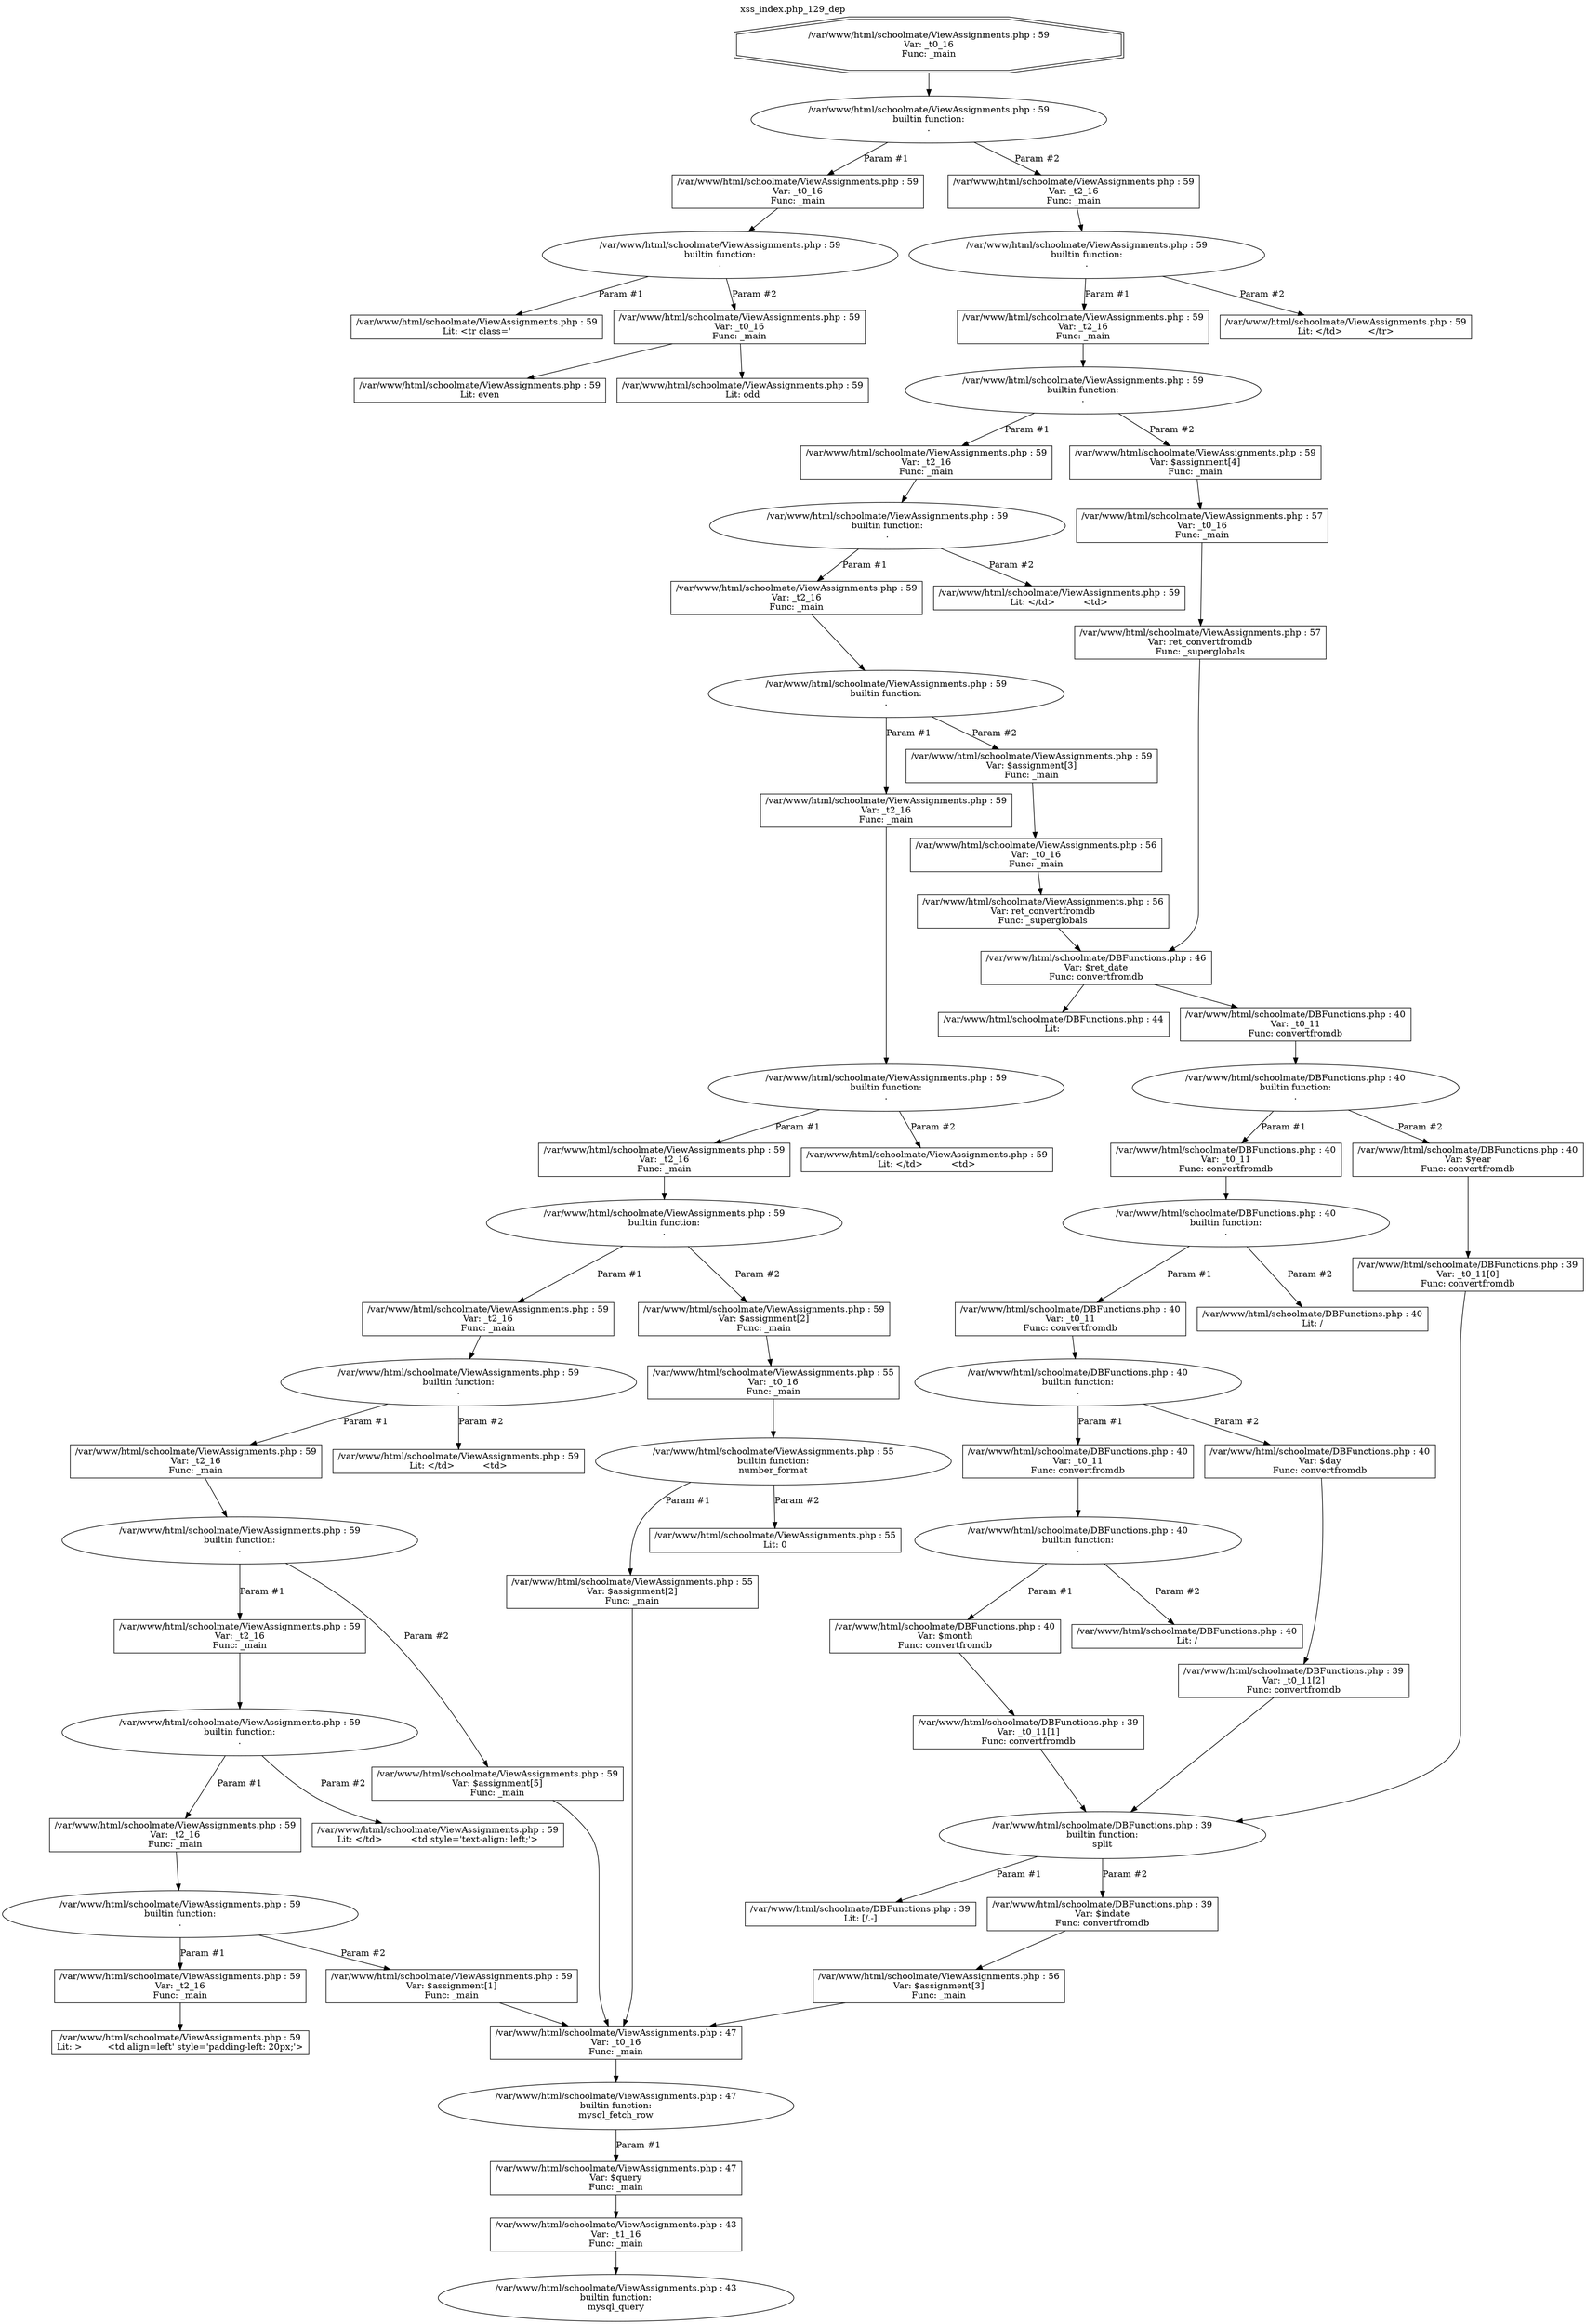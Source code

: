 digraph cfg {
  label="xss_index.php_129_dep";
  labelloc=t;
  n1 [shape=doubleoctagon, label="/var/www/html/schoolmate/ViewAssignments.php : 59\nVar: _t0_16\nFunc: _main\n"];
  n2 [shape=ellipse, label="/var/www/html/schoolmate/ViewAssignments.php : 59\nbuiltin function:\n.\n"];
  n3 [shape=box, label="/var/www/html/schoolmate/ViewAssignments.php : 59\nVar: _t0_16\nFunc: _main\n"];
  n4 [shape=ellipse, label="/var/www/html/schoolmate/ViewAssignments.php : 59\nbuiltin function:\n.\n"];
  n5 [shape=box, label="/var/www/html/schoolmate/ViewAssignments.php : 59\nLit: <tr class='\n"];
  n6 [shape=box, label="/var/www/html/schoolmate/ViewAssignments.php : 59\nVar: _t0_16\nFunc: _main\n"];
  n7 [shape=box, label="/var/www/html/schoolmate/ViewAssignments.php : 59\nLit: even\n"];
  n8 [shape=box, label="/var/www/html/schoolmate/ViewAssignments.php : 59\nLit: odd\n"];
  n9 [shape=box, label="/var/www/html/schoolmate/ViewAssignments.php : 59\nVar: _t2_16\nFunc: _main\n"];
  n10 [shape=ellipse, label="/var/www/html/schoolmate/ViewAssignments.php : 59\nbuiltin function:\n.\n"];
  n11 [shape=box, label="/var/www/html/schoolmate/ViewAssignments.php : 59\nVar: _t2_16\nFunc: _main\n"];
  n12 [shape=ellipse, label="/var/www/html/schoolmate/ViewAssignments.php : 59\nbuiltin function:\n.\n"];
  n13 [shape=box, label="/var/www/html/schoolmate/ViewAssignments.php : 59\nVar: _t2_16\nFunc: _main\n"];
  n14 [shape=ellipse, label="/var/www/html/schoolmate/ViewAssignments.php : 59\nbuiltin function:\n.\n"];
  n15 [shape=box, label="/var/www/html/schoolmate/ViewAssignments.php : 59\nVar: _t2_16\nFunc: _main\n"];
  n16 [shape=ellipse, label="/var/www/html/schoolmate/ViewAssignments.php : 59\nbuiltin function:\n.\n"];
  n17 [shape=box, label="/var/www/html/schoolmate/ViewAssignments.php : 59\nVar: _t2_16\nFunc: _main\n"];
  n18 [shape=ellipse, label="/var/www/html/schoolmate/ViewAssignments.php : 59\nbuiltin function:\n.\n"];
  n19 [shape=box, label="/var/www/html/schoolmate/ViewAssignments.php : 59\nVar: _t2_16\nFunc: _main\n"];
  n20 [shape=ellipse, label="/var/www/html/schoolmate/ViewAssignments.php : 59\nbuiltin function:\n.\n"];
  n21 [shape=box, label="/var/www/html/schoolmate/ViewAssignments.php : 59\nVar: _t2_16\nFunc: _main\n"];
  n22 [shape=ellipse, label="/var/www/html/schoolmate/ViewAssignments.php : 59\nbuiltin function:\n.\n"];
  n23 [shape=box, label="/var/www/html/schoolmate/ViewAssignments.php : 59\nVar: _t2_16\nFunc: _main\n"];
  n24 [shape=ellipse, label="/var/www/html/schoolmate/ViewAssignments.php : 59\nbuiltin function:\n.\n"];
  n25 [shape=box, label="/var/www/html/schoolmate/ViewAssignments.php : 59\nVar: _t2_16\nFunc: _main\n"];
  n26 [shape=ellipse, label="/var/www/html/schoolmate/ViewAssignments.php : 59\nbuiltin function:\n.\n"];
  n27 [shape=box, label="/var/www/html/schoolmate/ViewAssignments.php : 59\nVar: _t2_16\nFunc: _main\n"];
  n28 [shape=ellipse, label="/var/www/html/schoolmate/ViewAssignments.php : 59\nbuiltin function:\n.\n"];
  n29 [shape=box, label="/var/www/html/schoolmate/ViewAssignments.php : 59\nVar: _t2_16\nFunc: _main\n"];
  n30 [shape=box, label="/var/www/html/schoolmate/ViewAssignments.php : 59\nLit: >	  <td align=left' style='padding-left: 20px;'>\n"];
  n31 [shape=box, label="/var/www/html/schoolmate/ViewAssignments.php : 59\nVar: $assignment[1]\nFunc: _main\n"];
  n32 [shape=box, label="/var/www/html/schoolmate/ViewAssignments.php : 47\nVar: _t0_16\nFunc: _main\n"];
  n33 [shape=ellipse, label="/var/www/html/schoolmate/ViewAssignments.php : 47\nbuiltin function:\nmysql_fetch_row\n"];
  n34 [shape=box, label="/var/www/html/schoolmate/ViewAssignments.php : 47\nVar: $query\nFunc: _main\n"];
  n35 [shape=box, label="/var/www/html/schoolmate/ViewAssignments.php : 43\nVar: _t1_16\nFunc: _main\n"];
  n36 [shape=ellipse, label="/var/www/html/schoolmate/ViewAssignments.php : 43\nbuiltin function:\nmysql_query\n"];
  n37 [shape=box, label="/var/www/html/schoolmate/ViewAssignments.php : 59\nLit: </td>	  <td style='text-align: left;'>\n"];
  n38 [shape=box, label="/var/www/html/schoolmate/ViewAssignments.php : 59\nVar: $assignment[5]\nFunc: _main\n"];
  n39 [shape=box, label="/var/www/html/schoolmate/ViewAssignments.php : 59\nLit: </td>	  <td>\n"];
  n40 [shape=box, label="/var/www/html/schoolmate/ViewAssignments.php : 59\nVar: $assignment[2]\nFunc: _main\n"];
  n41 [shape=box, label="/var/www/html/schoolmate/ViewAssignments.php : 55\nVar: _t0_16\nFunc: _main\n"];
  n42 [shape=ellipse, label="/var/www/html/schoolmate/ViewAssignments.php : 55\nbuiltin function:\nnumber_format\n"];
  n43 [shape=box, label="/var/www/html/schoolmate/ViewAssignments.php : 55\nVar: $assignment[2]\nFunc: _main\n"];
  n44 [shape=box, label="/var/www/html/schoolmate/ViewAssignments.php : 55\nLit: 0\n"];
  n45 [shape=box, label="/var/www/html/schoolmate/ViewAssignments.php : 59\nLit: </td>	  <td>\n"];
  n46 [shape=box, label="/var/www/html/schoolmate/ViewAssignments.php : 59\nVar: $assignment[3]\nFunc: _main\n"];
  n47 [shape=box, label="/var/www/html/schoolmate/ViewAssignments.php : 56\nVar: _t0_16\nFunc: _main\n"];
  n48 [shape=box, label="/var/www/html/schoolmate/ViewAssignments.php : 56\nVar: ret_convertfromdb\nFunc: _superglobals\n"];
  n49 [shape=box, label="/var/www/html/schoolmate/DBFunctions.php : 46\nVar: $ret_date\nFunc: convertfromdb\n"];
  n50 [shape=box, label="/var/www/html/schoolmate/DBFunctions.php : 44\nLit: \n"];
  n51 [shape=box, label="/var/www/html/schoolmate/DBFunctions.php : 40\nVar: _t0_11\nFunc: convertfromdb\n"];
  n52 [shape=ellipse, label="/var/www/html/schoolmate/DBFunctions.php : 40\nbuiltin function:\n.\n"];
  n53 [shape=box, label="/var/www/html/schoolmate/DBFunctions.php : 40\nVar: _t0_11\nFunc: convertfromdb\n"];
  n54 [shape=ellipse, label="/var/www/html/schoolmate/DBFunctions.php : 40\nbuiltin function:\n.\n"];
  n55 [shape=box, label="/var/www/html/schoolmate/DBFunctions.php : 40\nVar: _t0_11\nFunc: convertfromdb\n"];
  n56 [shape=ellipse, label="/var/www/html/schoolmate/DBFunctions.php : 40\nbuiltin function:\n.\n"];
  n57 [shape=box, label="/var/www/html/schoolmate/DBFunctions.php : 40\nVar: _t0_11\nFunc: convertfromdb\n"];
  n58 [shape=ellipse, label="/var/www/html/schoolmate/DBFunctions.php : 40\nbuiltin function:\n.\n"];
  n59 [shape=box, label="/var/www/html/schoolmate/DBFunctions.php : 40\nVar: $month\nFunc: convertfromdb\n"];
  n60 [shape=box, label="/var/www/html/schoolmate/DBFunctions.php : 39\nVar: _t0_11[1]\nFunc: convertfromdb\n"];
  n61 [shape=ellipse, label="/var/www/html/schoolmate/DBFunctions.php : 39\nbuiltin function:\nsplit\n"];
  n62 [shape=box, label="/var/www/html/schoolmate/DBFunctions.php : 39\nLit: [/.-]\n"];
  n63 [shape=box, label="/var/www/html/schoolmate/DBFunctions.php : 39\nVar: $indate\nFunc: convertfromdb\n"];
  n64 [shape=box, label="/var/www/html/schoolmate/ViewAssignments.php : 56\nVar: $assignment[3]\nFunc: _main\n"];
  n65 [shape=box, label="/var/www/html/schoolmate/DBFunctions.php : 40\nLit: /\n"];
  n66 [shape=box, label="/var/www/html/schoolmate/DBFunctions.php : 40\nVar: $day\nFunc: convertfromdb\n"];
  n67 [shape=box, label="/var/www/html/schoolmate/DBFunctions.php : 39\nVar: _t0_11[2]\nFunc: convertfromdb\n"];
  n68 [shape=box, label="/var/www/html/schoolmate/DBFunctions.php : 40\nLit: /\n"];
  n69 [shape=box, label="/var/www/html/schoolmate/DBFunctions.php : 40\nVar: $year\nFunc: convertfromdb\n"];
  n70 [shape=box, label="/var/www/html/schoolmate/DBFunctions.php : 39\nVar: _t0_11[0]\nFunc: convertfromdb\n"];
  n71 [shape=box, label="/var/www/html/schoolmate/ViewAssignments.php : 59\nLit: </td>	  <td>\n"];
  n72 [shape=box, label="/var/www/html/schoolmate/ViewAssignments.php : 59\nVar: $assignment[4]\nFunc: _main\n"];
  n73 [shape=box, label="/var/www/html/schoolmate/ViewAssignments.php : 57\nVar: _t0_16\nFunc: _main\n"];
  n74 [shape=box, label="/var/www/html/schoolmate/ViewAssignments.php : 57\nVar: ret_convertfromdb\nFunc: _superglobals\n"];
  n75 [shape=box, label="/var/www/html/schoolmate/ViewAssignments.php : 59\nLit: </td>	 </tr>\n"];
  n1 -> n2;
  n3 -> n4;
  n4 -> n5[label="Param #1"];
  n4 -> n6[label="Param #2"];
  n6 -> n7;
  n6 -> n8;
  n2 -> n3[label="Param #1"];
  n2 -> n9[label="Param #2"];
  n9 -> n10;
  n11 -> n12;
  n13 -> n14;
  n15 -> n16;
  n17 -> n18;
  n19 -> n20;
  n21 -> n22;
  n23 -> n24;
  n25 -> n26;
  n27 -> n28;
  n29 -> n30;
  n28 -> n29[label="Param #1"];
  n28 -> n31[label="Param #2"];
  n32 -> n33;
  n35 -> n36;
  n34 -> n35;
  n33 -> n34[label="Param #1"];
  n31 -> n32;
  n26 -> n27[label="Param #1"];
  n26 -> n37[label="Param #2"];
  n24 -> n25[label="Param #1"];
  n24 -> n38[label="Param #2"];
  n38 -> n32;
  n22 -> n23[label="Param #1"];
  n22 -> n39[label="Param #2"];
  n20 -> n21[label="Param #1"];
  n20 -> n40[label="Param #2"];
  n41 -> n42;
  n43 -> n32;
  n42 -> n43[label="Param #1"];
  n42 -> n44[label="Param #2"];
  n40 -> n41;
  n18 -> n19[label="Param #1"];
  n18 -> n45[label="Param #2"];
  n16 -> n17[label="Param #1"];
  n16 -> n46[label="Param #2"];
  n49 -> n50;
  n49 -> n51;
  n51 -> n52;
  n53 -> n54;
  n55 -> n56;
  n57 -> n58;
  n60 -> n61;
  n61 -> n62[label="Param #1"];
  n61 -> n63[label="Param #2"];
  n64 -> n32;
  n63 -> n64;
  n59 -> n60;
  n58 -> n59[label="Param #1"];
  n58 -> n65[label="Param #2"];
  n56 -> n57[label="Param #1"];
  n56 -> n66[label="Param #2"];
  n67 -> n61;
  n66 -> n67;
  n54 -> n55[label="Param #1"];
  n54 -> n68[label="Param #2"];
  n52 -> n53[label="Param #1"];
  n52 -> n69[label="Param #2"];
  n70 -> n61;
  n69 -> n70;
  n48 -> n49;
  n47 -> n48;
  n46 -> n47;
  n14 -> n15[label="Param #1"];
  n14 -> n71[label="Param #2"];
  n12 -> n13[label="Param #1"];
  n12 -> n72[label="Param #2"];
  n74 -> n49;
  n73 -> n74;
  n72 -> n73;
  n10 -> n11[label="Param #1"];
  n10 -> n75[label="Param #2"];
}
